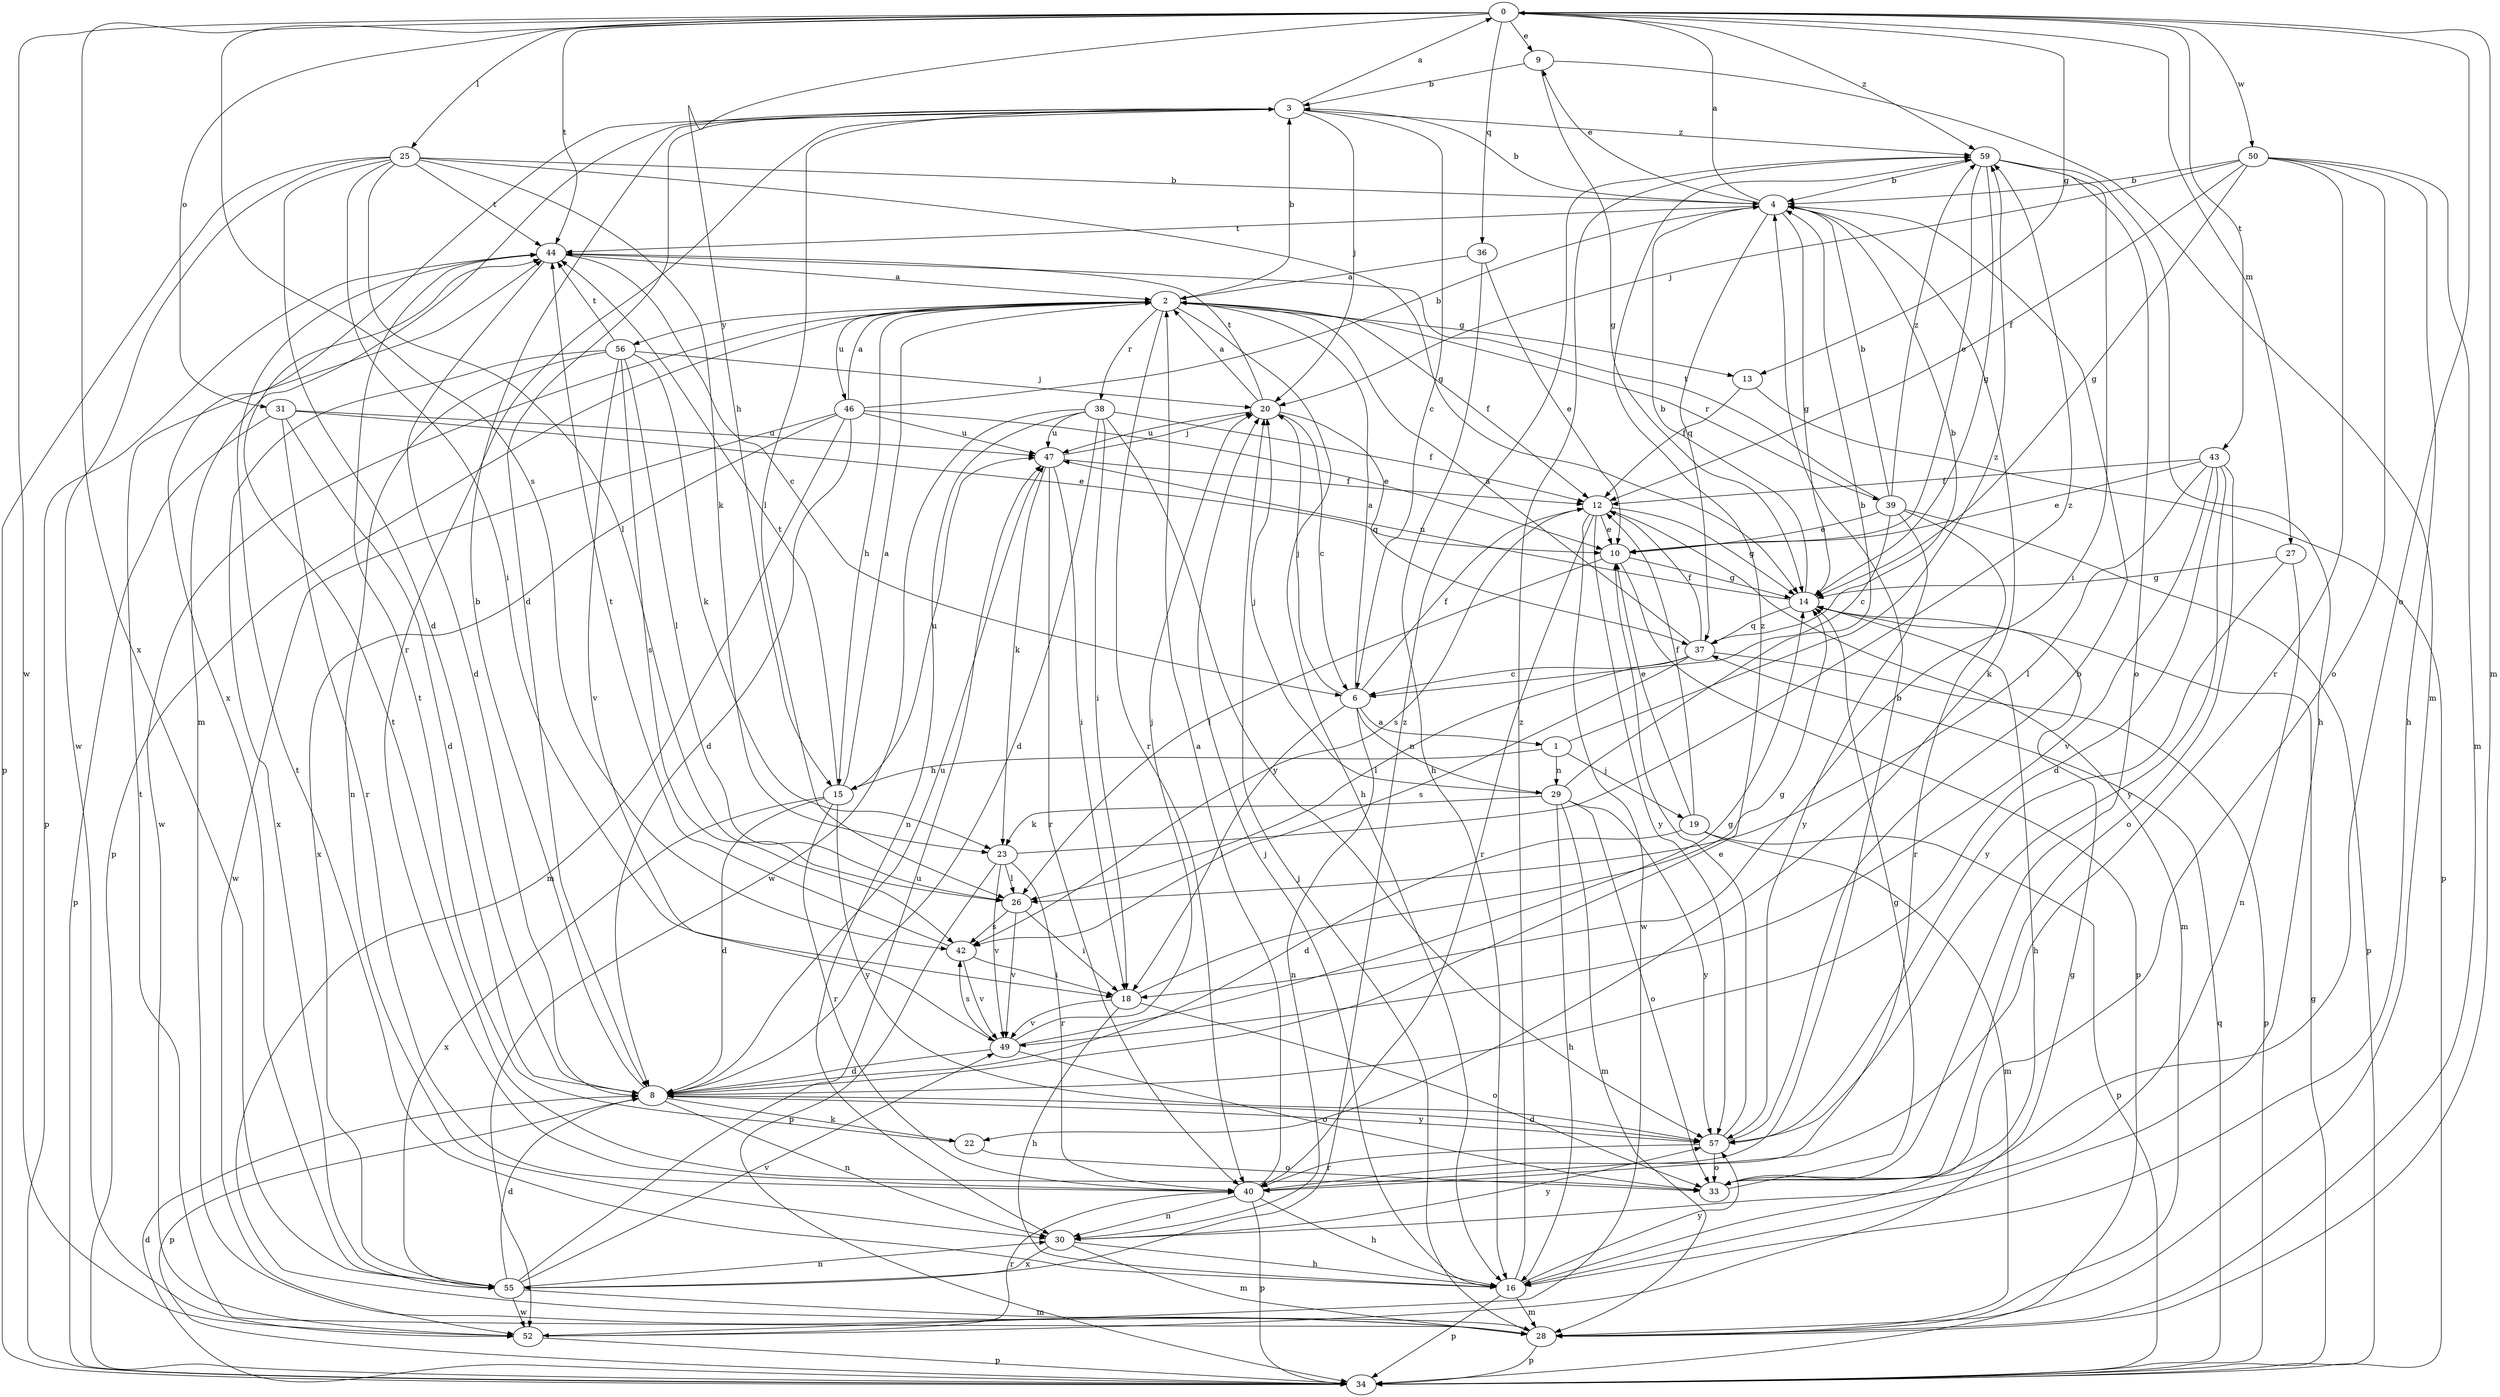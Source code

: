 strict digraph  {
0;
1;
2;
3;
4;
6;
8;
9;
10;
12;
13;
14;
15;
16;
18;
19;
20;
22;
23;
25;
26;
27;
28;
29;
30;
31;
33;
34;
36;
37;
38;
39;
40;
42;
43;
44;
46;
47;
49;
50;
52;
55;
56;
57;
59;
0 -> 9  [label=e];
0 -> 13  [label=g];
0 -> 15  [label=h];
0 -> 25  [label=l];
0 -> 27  [label=m];
0 -> 28  [label=m];
0 -> 31  [label=o];
0 -> 33  [label=o];
0 -> 36  [label=q];
0 -> 42  [label=s];
0 -> 43  [label=t];
0 -> 44  [label=t];
0 -> 50  [label=w];
0 -> 52  [label=w];
0 -> 55  [label=x];
0 -> 59  [label=z];
1 -> 15  [label=h];
1 -> 19  [label=j];
1 -> 29  [label=n];
1 -> 59  [label=z];
2 -> 3  [label=b];
2 -> 12  [label=f];
2 -> 13  [label=g];
2 -> 15  [label=h];
2 -> 16  [label=h];
2 -> 34  [label=p];
2 -> 38  [label=r];
2 -> 39  [label=r];
2 -> 40  [label=r];
2 -> 46  [label=u];
2 -> 52  [label=w];
2 -> 56  [label=y];
3 -> 0  [label=a];
3 -> 6  [label=c];
3 -> 8  [label=d];
3 -> 20  [label=j];
3 -> 26  [label=l];
3 -> 28  [label=m];
3 -> 40  [label=r];
3 -> 55  [label=x];
3 -> 59  [label=z];
4 -> 0  [label=a];
4 -> 3  [label=b];
4 -> 9  [label=e];
4 -> 14  [label=g];
4 -> 22  [label=k];
4 -> 37  [label=q];
4 -> 44  [label=t];
6 -> 1  [label=a];
6 -> 2  [label=a];
6 -> 12  [label=f];
6 -> 18  [label=i];
6 -> 20  [label=j];
6 -> 29  [label=n];
6 -> 30  [label=n];
8 -> 3  [label=b];
8 -> 22  [label=k];
8 -> 30  [label=n];
8 -> 34  [label=p];
8 -> 47  [label=u];
8 -> 57  [label=y];
8 -> 59  [label=z];
9 -> 3  [label=b];
9 -> 14  [label=g];
9 -> 28  [label=m];
10 -> 14  [label=g];
10 -> 26  [label=l];
10 -> 34  [label=p];
12 -> 10  [label=e];
12 -> 14  [label=g];
12 -> 28  [label=m];
12 -> 40  [label=r];
12 -> 42  [label=s];
12 -> 52  [label=w];
12 -> 57  [label=y];
13 -> 12  [label=f];
13 -> 34  [label=p];
14 -> 4  [label=b];
14 -> 16  [label=h];
14 -> 37  [label=q];
14 -> 47  [label=u];
15 -> 2  [label=a];
15 -> 8  [label=d];
15 -> 40  [label=r];
15 -> 44  [label=t];
15 -> 47  [label=u];
15 -> 55  [label=x];
15 -> 57  [label=y];
16 -> 20  [label=j];
16 -> 28  [label=m];
16 -> 34  [label=p];
16 -> 44  [label=t];
16 -> 57  [label=y];
16 -> 59  [label=z];
18 -> 14  [label=g];
18 -> 16  [label=h];
18 -> 33  [label=o];
18 -> 49  [label=v];
19 -> 8  [label=d];
19 -> 10  [label=e];
19 -> 12  [label=f];
19 -> 28  [label=m];
19 -> 34  [label=p];
20 -> 2  [label=a];
20 -> 6  [label=c];
20 -> 37  [label=q];
20 -> 44  [label=t];
20 -> 47  [label=u];
22 -> 33  [label=o];
22 -> 44  [label=t];
23 -> 26  [label=l];
23 -> 34  [label=p];
23 -> 40  [label=r];
23 -> 49  [label=v];
23 -> 59  [label=z];
25 -> 4  [label=b];
25 -> 8  [label=d];
25 -> 14  [label=g];
25 -> 18  [label=i];
25 -> 23  [label=k];
25 -> 26  [label=l];
25 -> 34  [label=p];
25 -> 44  [label=t];
25 -> 52  [label=w];
26 -> 18  [label=i];
26 -> 42  [label=s];
26 -> 49  [label=v];
27 -> 14  [label=g];
27 -> 30  [label=n];
27 -> 57  [label=y];
28 -> 20  [label=j];
28 -> 34  [label=p];
28 -> 44  [label=t];
29 -> 4  [label=b];
29 -> 16  [label=h];
29 -> 20  [label=j];
29 -> 23  [label=k];
29 -> 28  [label=m];
29 -> 33  [label=o];
29 -> 57  [label=y];
30 -> 16  [label=h];
30 -> 28  [label=m];
30 -> 55  [label=x];
30 -> 57  [label=y];
31 -> 8  [label=d];
31 -> 10  [label=e];
31 -> 34  [label=p];
31 -> 40  [label=r];
31 -> 47  [label=u];
33 -> 14  [label=g];
33 -> 44  [label=t];
34 -> 8  [label=d];
34 -> 14  [label=g];
34 -> 37  [label=q];
36 -> 2  [label=a];
36 -> 10  [label=e];
36 -> 16  [label=h];
37 -> 2  [label=a];
37 -> 4  [label=b];
37 -> 6  [label=c];
37 -> 12  [label=f];
37 -> 26  [label=l];
37 -> 34  [label=p];
37 -> 42  [label=s];
38 -> 8  [label=d];
38 -> 12  [label=f];
38 -> 18  [label=i];
38 -> 30  [label=n];
38 -> 47  [label=u];
38 -> 52  [label=w];
38 -> 57  [label=y];
39 -> 4  [label=b];
39 -> 6  [label=c];
39 -> 10  [label=e];
39 -> 34  [label=p];
39 -> 40  [label=r];
39 -> 44  [label=t];
39 -> 57  [label=y];
39 -> 59  [label=z];
40 -> 2  [label=a];
40 -> 4  [label=b];
40 -> 16  [label=h];
40 -> 30  [label=n];
40 -> 34  [label=p];
42 -> 18  [label=i];
42 -> 44  [label=t];
42 -> 49  [label=v];
43 -> 8  [label=d];
43 -> 10  [label=e];
43 -> 12  [label=f];
43 -> 26  [label=l];
43 -> 33  [label=o];
43 -> 49  [label=v];
43 -> 57  [label=y];
44 -> 2  [label=a];
44 -> 6  [label=c];
44 -> 8  [label=d];
44 -> 34  [label=p];
46 -> 2  [label=a];
46 -> 4  [label=b];
46 -> 8  [label=d];
46 -> 10  [label=e];
46 -> 28  [label=m];
46 -> 47  [label=u];
46 -> 52  [label=w];
46 -> 55  [label=x];
47 -> 12  [label=f];
47 -> 18  [label=i];
47 -> 20  [label=j];
47 -> 23  [label=k];
47 -> 40  [label=r];
49 -> 8  [label=d];
49 -> 14  [label=g];
49 -> 20  [label=j];
49 -> 33  [label=o];
49 -> 42  [label=s];
50 -> 4  [label=b];
50 -> 12  [label=f];
50 -> 14  [label=g];
50 -> 16  [label=h];
50 -> 20  [label=j];
50 -> 28  [label=m];
50 -> 33  [label=o];
50 -> 40  [label=r];
52 -> 14  [label=g];
52 -> 34  [label=p];
52 -> 40  [label=r];
55 -> 8  [label=d];
55 -> 28  [label=m];
55 -> 30  [label=n];
55 -> 47  [label=u];
55 -> 49  [label=v];
55 -> 52  [label=w];
55 -> 59  [label=z];
56 -> 20  [label=j];
56 -> 23  [label=k];
56 -> 26  [label=l];
56 -> 30  [label=n];
56 -> 42  [label=s];
56 -> 44  [label=t];
56 -> 49  [label=v];
56 -> 55  [label=x];
57 -> 4  [label=b];
57 -> 8  [label=d];
57 -> 10  [label=e];
57 -> 33  [label=o];
57 -> 40  [label=r];
59 -> 4  [label=b];
59 -> 10  [label=e];
59 -> 14  [label=g];
59 -> 16  [label=h];
59 -> 18  [label=i];
59 -> 33  [label=o];
}
